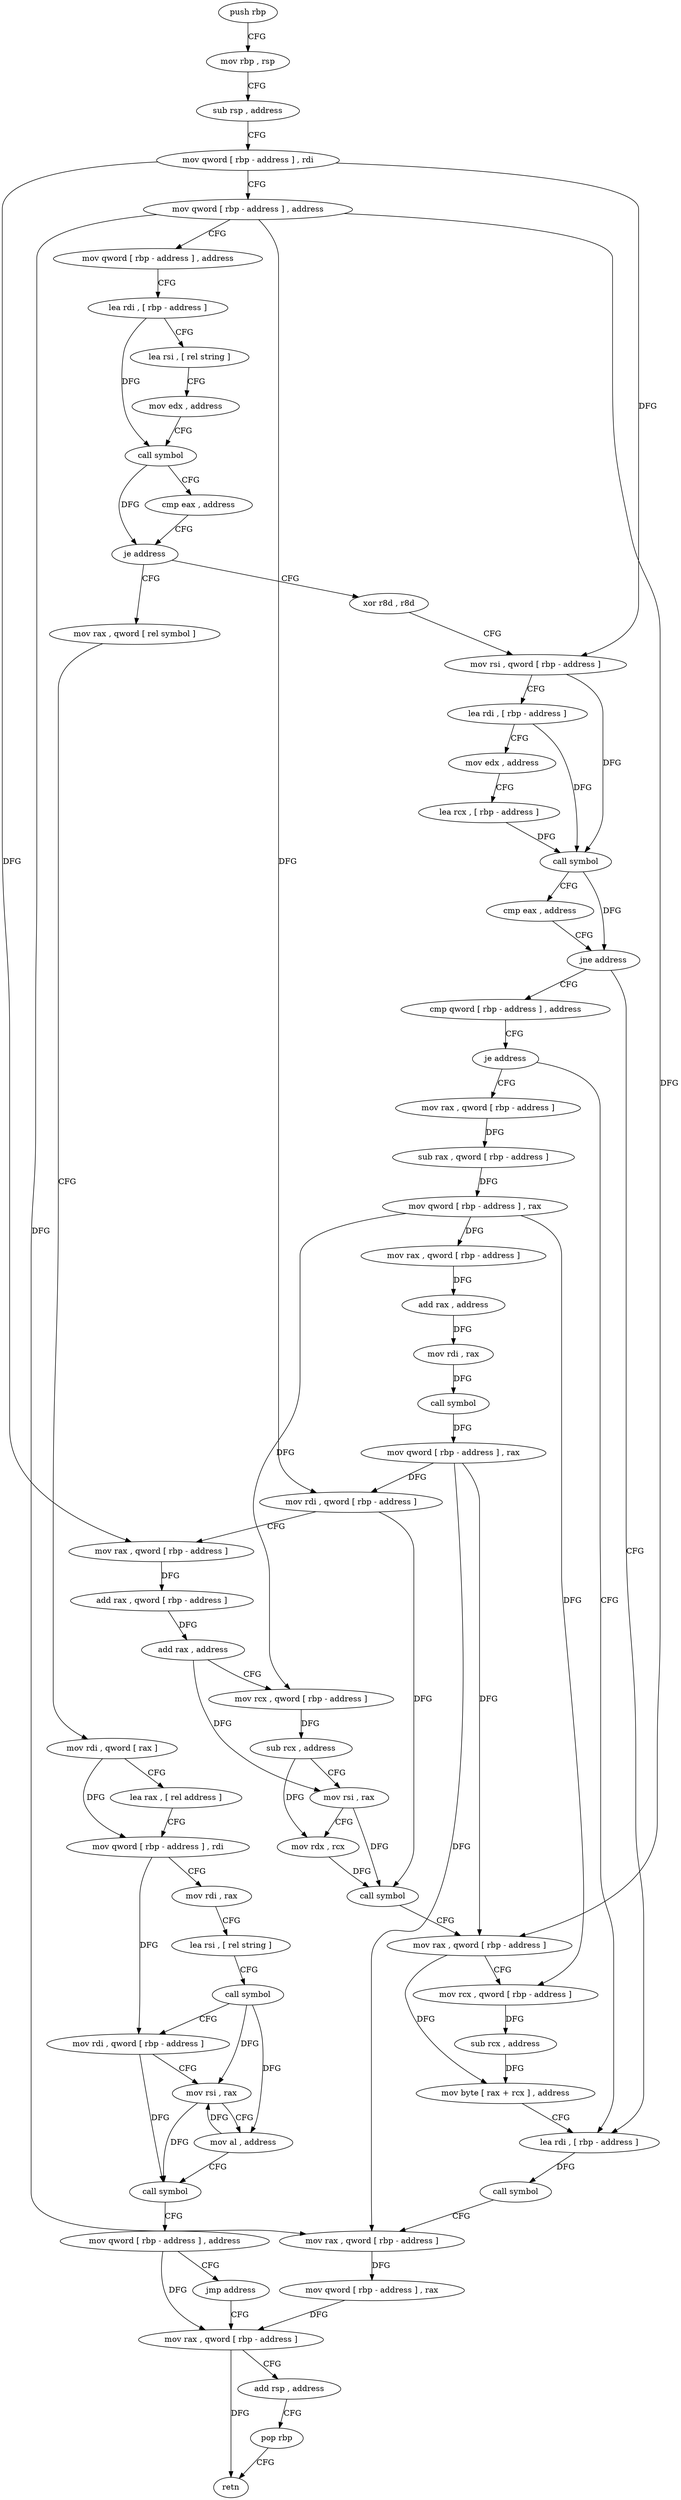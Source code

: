 digraph "func" {
"79488" [label = "push rbp" ]
"79489" [label = "mov rbp , rsp" ]
"79492" [label = "sub rsp , address" ]
"79499" [label = "mov qword [ rbp - address ] , rdi" ]
"79503" [label = "mov qword [ rbp - address ] , address" ]
"79511" [label = "mov qword [ rbp - address ] , address" ]
"79519" [label = "lea rdi , [ rbp - address ]" ]
"79523" [label = "lea rsi , [ rel string ]" ]
"79530" [label = "mov edx , address" ]
"79535" [label = "call symbol" ]
"79540" [label = "cmp eax , address" ]
"79543" [label = "je address" ]
"79612" [label = "xor r8d , r8d" ]
"79549" [label = "mov rax , qword [ rel symbol ]" ]
"79615" [label = "mov rsi , qword [ rbp - address ]" ]
"79619" [label = "lea rdi , [ rbp - address ]" ]
"79623" [label = "mov edx , address" ]
"79628" [label = "lea rcx , [ rbp - address ]" ]
"79632" [label = "call symbol" ]
"79637" [label = "cmp eax , address" ]
"79640" [label = "jne address" ]
"79750" [label = "lea rdi , [ rbp - address ]" ]
"79646" [label = "cmp qword [ rbp - address ] , address" ]
"79556" [label = "mov rdi , qword [ rax ]" ]
"79559" [label = "lea rax , [ rel address ]" ]
"79566" [label = "mov qword [ rbp - address ] , rdi" ]
"79570" [label = "mov rdi , rax" ]
"79573" [label = "lea rsi , [ rel string ]" ]
"79580" [label = "call symbol" ]
"79585" [label = "mov rdi , qword [ rbp - address ]" ]
"79589" [label = "mov rsi , rax" ]
"79592" [label = "mov al , address" ]
"79594" [label = "call symbol" ]
"79599" [label = "mov qword [ rbp - address ] , address" ]
"79607" [label = "jmp address" ]
"79767" [label = "mov rax , qword [ rbp - address ]" ]
"79754" [label = "call symbol" ]
"79759" [label = "mov rax , qword [ rbp - address ]" ]
"79763" [label = "mov qword [ rbp - address ] , rax" ]
"79651" [label = "je address" ]
"79657" [label = "mov rax , qword [ rbp - address ]" ]
"79771" [label = "add rsp , address" ]
"79778" [label = "pop rbp" ]
"79779" [label = "retn" ]
"79661" [label = "sub rax , qword [ rbp - address ]" ]
"79665" [label = "mov qword [ rbp - address ] , rax" ]
"79669" [label = "mov rax , qword [ rbp - address ]" ]
"79673" [label = "add rax , address" ]
"79679" [label = "mov rdi , rax" ]
"79682" [label = "call symbol" ]
"79687" [label = "mov qword [ rbp - address ] , rax" ]
"79691" [label = "mov rdi , qword [ rbp - address ]" ]
"79695" [label = "mov rax , qword [ rbp - address ]" ]
"79699" [label = "add rax , qword [ rbp - address ]" ]
"79703" [label = "add rax , address" ]
"79709" [label = "mov rcx , qword [ rbp - address ]" ]
"79713" [label = "sub rcx , address" ]
"79720" [label = "mov rsi , rax" ]
"79723" [label = "mov rdx , rcx" ]
"79726" [label = "call symbol" ]
"79731" [label = "mov rax , qword [ rbp - address ]" ]
"79735" [label = "mov rcx , qword [ rbp - address ]" ]
"79739" [label = "sub rcx , address" ]
"79746" [label = "mov byte [ rax + rcx ] , address" ]
"79488" -> "79489" [ label = "CFG" ]
"79489" -> "79492" [ label = "CFG" ]
"79492" -> "79499" [ label = "CFG" ]
"79499" -> "79503" [ label = "CFG" ]
"79499" -> "79615" [ label = "DFG" ]
"79499" -> "79695" [ label = "DFG" ]
"79503" -> "79511" [ label = "CFG" ]
"79503" -> "79759" [ label = "DFG" ]
"79503" -> "79691" [ label = "DFG" ]
"79503" -> "79731" [ label = "DFG" ]
"79511" -> "79519" [ label = "CFG" ]
"79519" -> "79523" [ label = "CFG" ]
"79519" -> "79535" [ label = "DFG" ]
"79523" -> "79530" [ label = "CFG" ]
"79530" -> "79535" [ label = "CFG" ]
"79535" -> "79540" [ label = "CFG" ]
"79535" -> "79543" [ label = "DFG" ]
"79540" -> "79543" [ label = "CFG" ]
"79543" -> "79612" [ label = "CFG" ]
"79543" -> "79549" [ label = "CFG" ]
"79612" -> "79615" [ label = "CFG" ]
"79549" -> "79556" [ label = "CFG" ]
"79615" -> "79619" [ label = "CFG" ]
"79615" -> "79632" [ label = "DFG" ]
"79619" -> "79623" [ label = "CFG" ]
"79619" -> "79632" [ label = "DFG" ]
"79623" -> "79628" [ label = "CFG" ]
"79628" -> "79632" [ label = "DFG" ]
"79632" -> "79637" [ label = "CFG" ]
"79632" -> "79640" [ label = "DFG" ]
"79637" -> "79640" [ label = "CFG" ]
"79640" -> "79750" [ label = "CFG" ]
"79640" -> "79646" [ label = "CFG" ]
"79750" -> "79754" [ label = "DFG" ]
"79646" -> "79651" [ label = "CFG" ]
"79556" -> "79559" [ label = "CFG" ]
"79556" -> "79566" [ label = "DFG" ]
"79559" -> "79566" [ label = "CFG" ]
"79566" -> "79570" [ label = "CFG" ]
"79566" -> "79585" [ label = "DFG" ]
"79570" -> "79573" [ label = "CFG" ]
"79573" -> "79580" [ label = "CFG" ]
"79580" -> "79585" [ label = "CFG" ]
"79580" -> "79589" [ label = "DFG" ]
"79580" -> "79592" [ label = "DFG" ]
"79585" -> "79589" [ label = "CFG" ]
"79585" -> "79594" [ label = "DFG" ]
"79589" -> "79592" [ label = "CFG" ]
"79589" -> "79594" [ label = "DFG" ]
"79592" -> "79594" [ label = "CFG" ]
"79592" -> "79589" [ label = "DFG" ]
"79594" -> "79599" [ label = "CFG" ]
"79599" -> "79607" [ label = "CFG" ]
"79599" -> "79767" [ label = "DFG" ]
"79607" -> "79767" [ label = "CFG" ]
"79767" -> "79771" [ label = "CFG" ]
"79767" -> "79779" [ label = "DFG" ]
"79754" -> "79759" [ label = "CFG" ]
"79759" -> "79763" [ label = "DFG" ]
"79763" -> "79767" [ label = "DFG" ]
"79651" -> "79750" [ label = "CFG" ]
"79651" -> "79657" [ label = "CFG" ]
"79657" -> "79661" [ label = "DFG" ]
"79771" -> "79778" [ label = "CFG" ]
"79778" -> "79779" [ label = "CFG" ]
"79661" -> "79665" [ label = "DFG" ]
"79665" -> "79669" [ label = "DFG" ]
"79665" -> "79709" [ label = "DFG" ]
"79665" -> "79735" [ label = "DFG" ]
"79669" -> "79673" [ label = "DFG" ]
"79673" -> "79679" [ label = "DFG" ]
"79679" -> "79682" [ label = "DFG" ]
"79682" -> "79687" [ label = "DFG" ]
"79687" -> "79691" [ label = "DFG" ]
"79687" -> "79759" [ label = "DFG" ]
"79687" -> "79731" [ label = "DFG" ]
"79691" -> "79695" [ label = "CFG" ]
"79691" -> "79726" [ label = "DFG" ]
"79695" -> "79699" [ label = "DFG" ]
"79699" -> "79703" [ label = "DFG" ]
"79703" -> "79709" [ label = "CFG" ]
"79703" -> "79720" [ label = "DFG" ]
"79709" -> "79713" [ label = "DFG" ]
"79713" -> "79720" [ label = "CFG" ]
"79713" -> "79723" [ label = "DFG" ]
"79720" -> "79723" [ label = "CFG" ]
"79720" -> "79726" [ label = "DFG" ]
"79723" -> "79726" [ label = "DFG" ]
"79726" -> "79731" [ label = "CFG" ]
"79731" -> "79735" [ label = "CFG" ]
"79731" -> "79746" [ label = "DFG" ]
"79735" -> "79739" [ label = "DFG" ]
"79739" -> "79746" [ label = "DFG" ]
"79746" -> "79750" [ label = "CFG" ]
}
